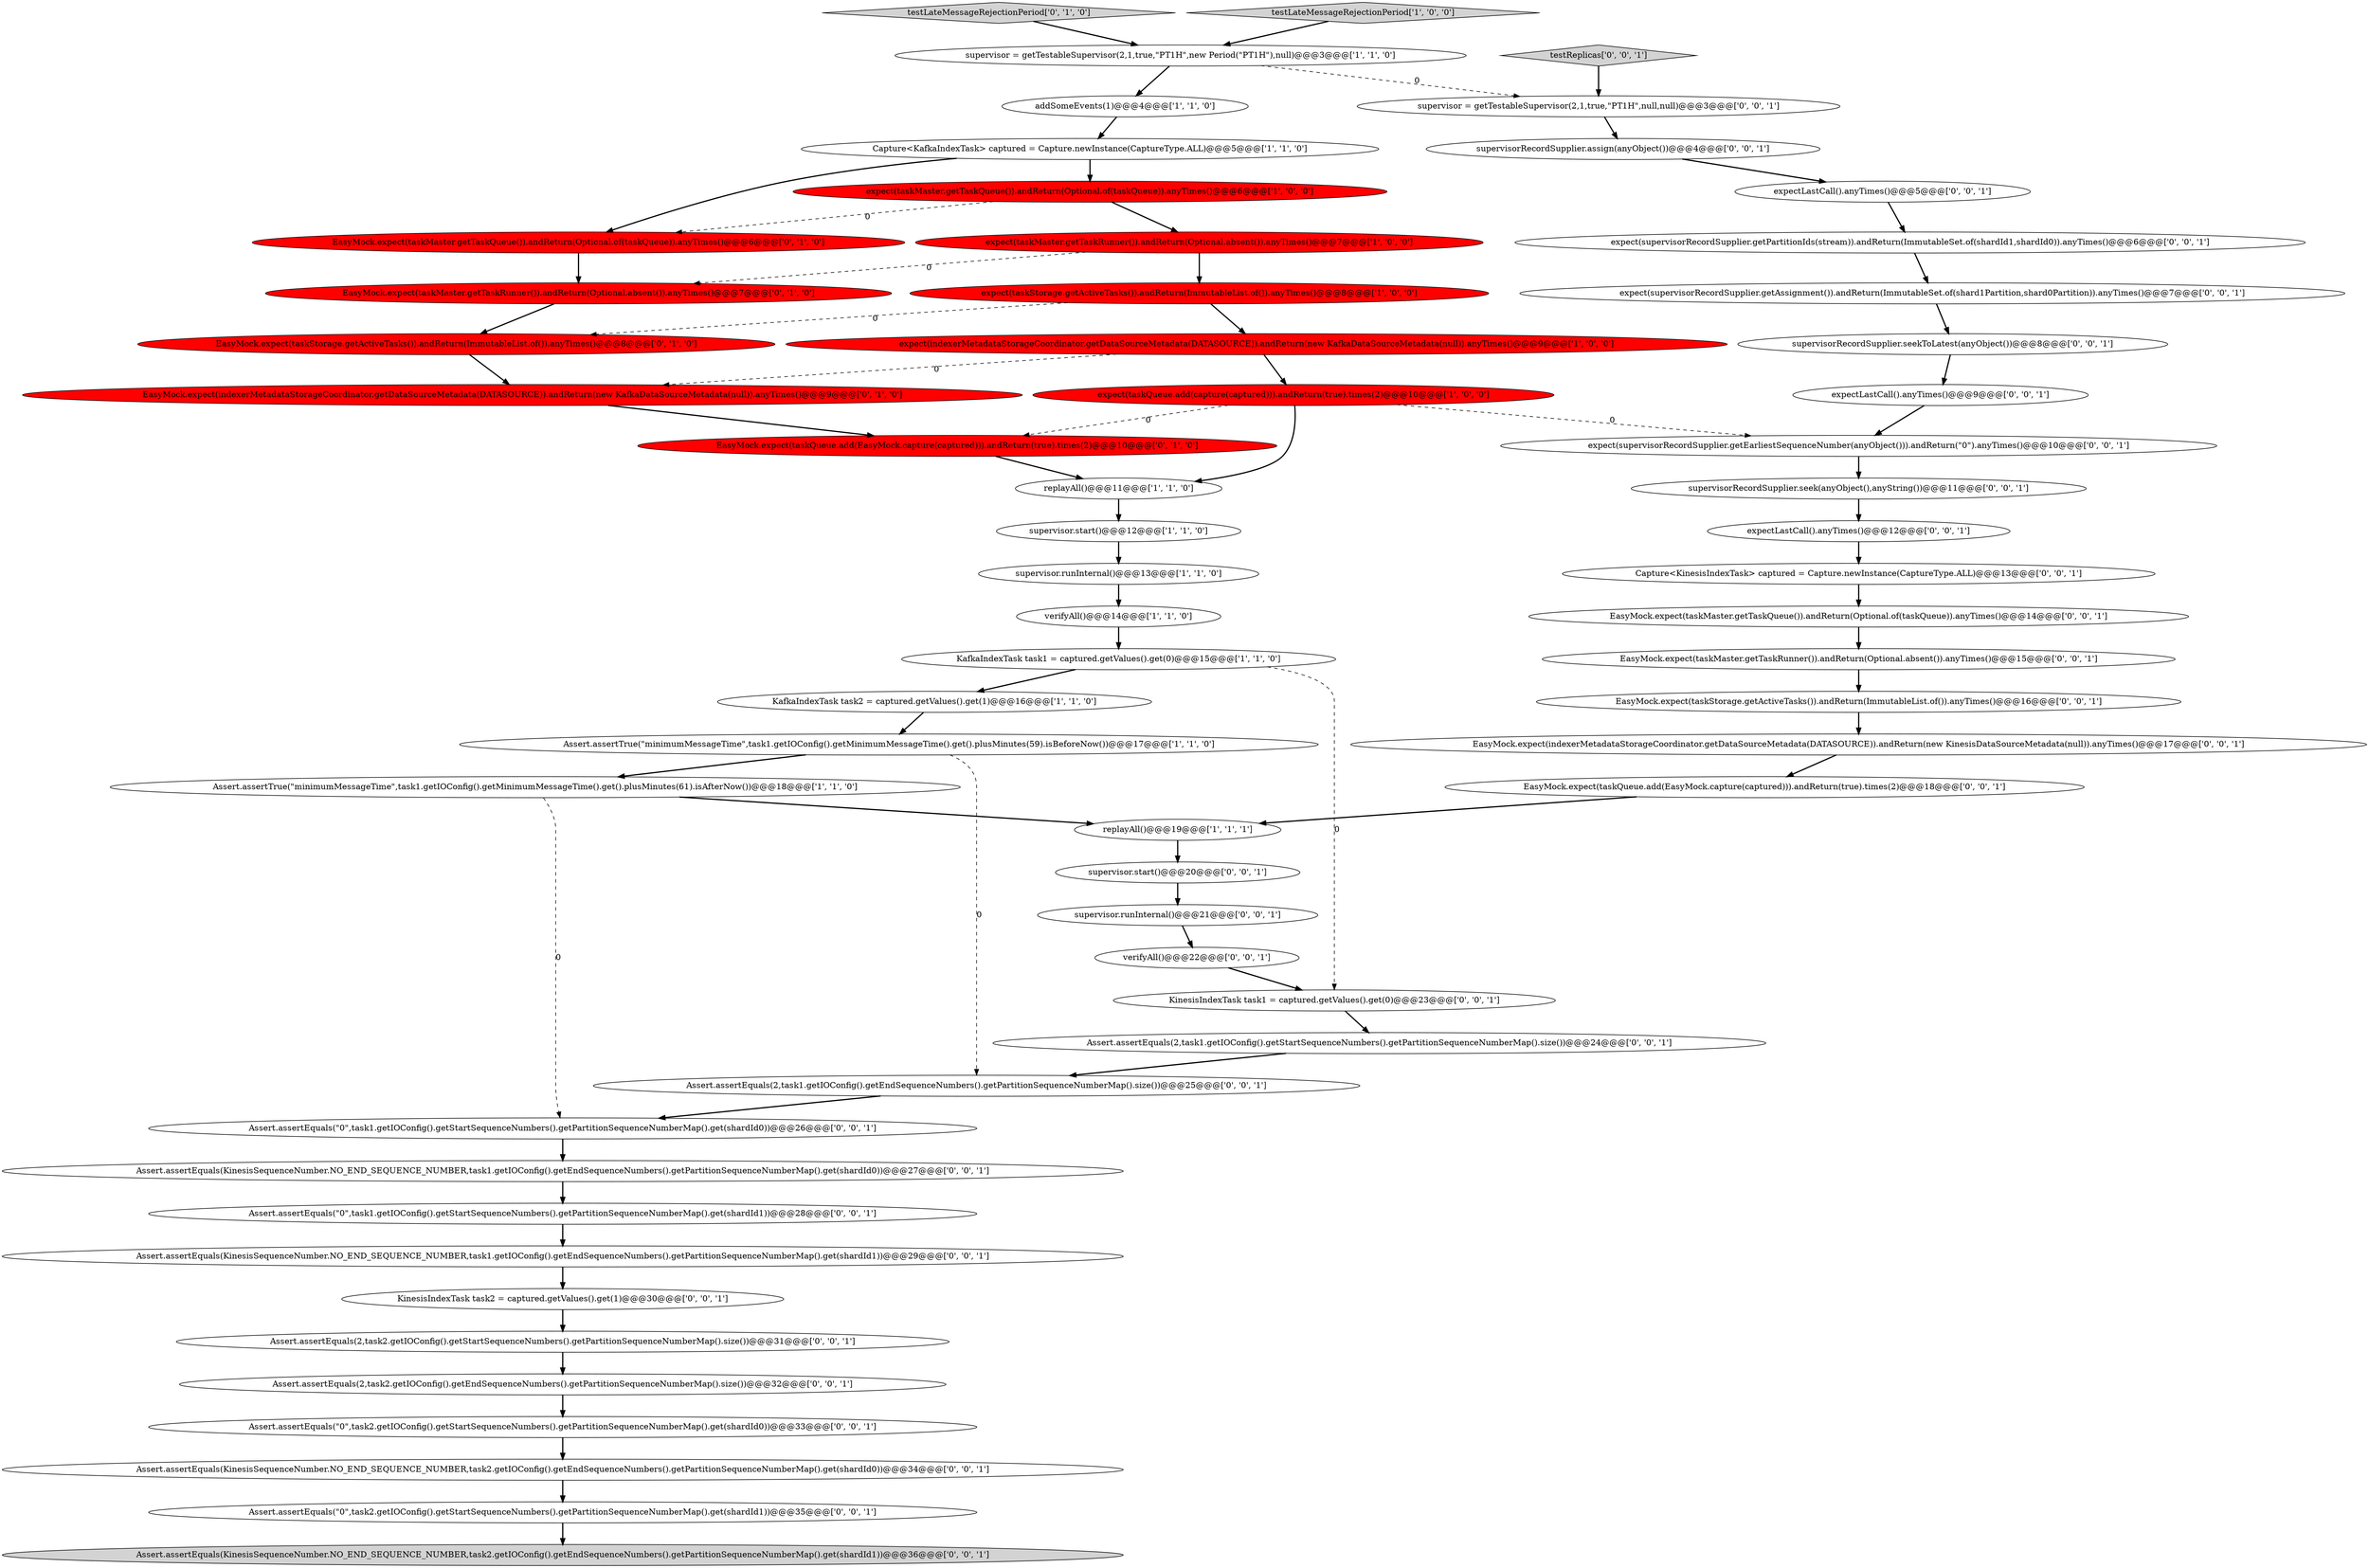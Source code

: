 digraph {
23 [style = filled, label = "testLateMessageRejectionPeriod['0', '1', '0']", fillcolor = lightgray, shape = diamond image = "AAA0AAABBB2BBB"];
49 [style = filled, label = "Assert.assertEquals(2,task2.getIOConfig().getEndSequenceNumbers().getPartitionSequenceNumberMap().size())@@@32@@@['0', '0', '1']", fillcolor = white, shape = ellipse image = "AAA0AAABBB3BBB"];
31 [style = filled, label = "EasyMock.expect(taskStorage.getActiveTasks()).andReturn(ImmutableList.of()).anyTimes()@@@16@@@['0', '0', '1']", fillcolor = white, shape = ellipse image = "AAA0AAABBB3BBB"];
38 [style = filled, label = "expectLastCall().anyTimes()@@@12@@@['0', '0', '1']", fillcolor = white, shape = ellipse image = "AAA0AAABBB3BBB"];
24 [style = filled, label = "EasyMock.expect(taskMaster.getTaskQueue()).andReturn(Optional.of(taskQueue)).anyTimes()@@@14@@@['0', '0', '1']", fillcolor = white, shape = ellipse image = "AAA0AAABBB3BBB"];
20 [style = filled, label = "EasyMock.expect(taskMaster.getTaskRunner()).andReturn(Optional.absent()).anyTimes()@@@7@@@['0', '1', '0']", fillcolor = red, shape = ellipse image = "AAA1AAABBB2BBB"];
7 [style = filled, label = "testLateMessageRejectionPeriod['1', '0', '0']", fillcolor = lightgray, shape = diamond image = "AAA0AAABBB1BBB"];
51 [style = filled, label = "testReplicas['0', '0', '1']", fillcolor = lightgray, shape = diamond image = "AAA0AAABBB3BBB"];
52 [style = filled, label = "KinesisIndexTask task2 = captured.getValues().get(1)@@@30@@@['0', '0', '1']", fillcolor = white, shape = ellipse image = "AAA0AAABBB3BBB"];
36 [style = filled, label = "supervisorRecordSupplier.assign(anyObject())@@@4@@@['0', '0', '1']", fillcolor = white, shape = ellipse image = "AAA0AAABBB3BBB"];
55 [style = filled, label = "Assert.assertEquals(KinesisSequenceNumber.NO_END_SEQUENCE_NUMBER,task1.getIOConfig().getEndSequenceNumbers().getPartitionSequenceNumberMap().get(shardId1))@@@29@@@['0', '0', '1']", fillcolor = white, shape = ellipse image = "AAA0AAABBB3BBB"];
45 [style = filled, label = "supervisorRecordSupplier.seek(anyObject(),anyString())@@@11@@@['0', '0', '1']", fillcolor = white, shape = ellipse image = "AAA0AAABBB3BBB"];
2 [style = filled, label = "expect(taskStorage.getActiveTasks()).andReturn(ImmutableList.of()).anyTimes()@@@8@@@['1', '0', '0']", fillcolor = red, shape = ellipse image = "AAA1AAABBB1BBB"];
41 [style = filled, label = "Assert.assertEquals(\"0\",task1.getIOConfig().getStartSequenceNumbers().getPartitionSequenceNumberMap().get(shardId0))@@@26@@@['0', '0', '1']", fillcolor = white, shape = ellipse image = "AAA0AAABBB3BBB"];
22 [style = filled, label = "EasyMock.expect(taskQueue.add(EasyMock.capture(captured))).andReturn(true).times(2)@@@10@@@['0', '1', '0']", fillcolor = red, shape = ellipse image = "AAA1AAABBB2BBB"];
5 [style = filled, label = "Assert.assertTrue(\"minimumMessageTime\",task1.getIOConfig().getMinimumMessageTime().get().plusMinutes(59).isBeforeNow())@@@17@@@['1', '1', '0']", fillcolor = white, shape = ellipse image = "AAA0AAABBB1BBB"];
16 [style = filled, label = "supervisor = getTestableSupervisor(2,1,true,\"PT1H\",new Period(\"PT1H\"),null)@@@3@@@['1', '1', '0']", fillcolor = white, shape = ellipse image = "AAA0AAABBB1BBB"];
12 [style = filled, label = "supervisor.start()@@@12@@@['1', '1', '0']", fillcolor = white, shape = ellipse image = "AAA0AAABBB1BBB"];
18 [style = filled, label = "EasyMock.expect(indexerMetadataStorageCoordinator.getDataSourceMetadata(DATASOURCE)).andReturn(new KafkaDataSourceMetadata(null)).anyTimes()@@@9@@@['0', '1', '0']", fillcolor = red, shape = ellipse image = "AAA1AAABBB2BBB"];
27 [style = filled, label = "supervisor.start()@@@20@@@['0', '0', '1']", fillcolor = white, shape = ellipse image = "AAA0AAABBB3BBB"];
4 [style = filled, label = "KafkaIndexTask task1 = captured.getValues().get(0)@@@15@@@['1', '1', '0']", fillcolor = white, shape = ellipse image = "AAA0AAABBB1BBB"];
33 [style = filled, label = "verifyAll()@@@22@@@['0', '0', '1']", fillcolor = white, shape = ellipse image = "AAA0AAABBB3BBB"];
54 [style = filled, label = "EasyMock.expect(taskQueue.add(EasyMock.capture(captured))).andReturn(true).times(2)@@@18@@@['0', '0', '1']", fillcolor = white, shape = ellipse image = "AAA0AAABBB3BBB"];
39 [style = filled, label = "Assert.assertEquals(2,task2.getIOConfig().getStartSequenceNumbers().getPartitionSequenceNumberMap().size())@@@31@@@['0', '0', '1']", fillcolor = white, shape = ellipse image = "AAA0AAABBB3BBB"];
3 [style = filled, label = "expect(indexerMetadataStorageCoordinator.getDataSourceMetadata(DATASOURCE)).andReturn(new KafkaDataSourceMetadata(null)).anyTimes()@@@9@@@['1', '0', '0']", fillcolor = red, shape = ellipse image = "AAA1AAABBB1BBB"];
47 [style = filled, label = "expect(supervisorRecordSupplier.getPartitionIds(stream)).andReturn(ImmutableSet.of(shardId1,shardId0)).anyTimes()@@@6@@@['0', '0', '1']", fillcolor = white, shape = ellipse image = "AAA0AAABBB3BBB"];
42 [style = filled, label = "Assert.assertEquals(\"0\",task2.getIOConfig().getStartSequenceNumbers().getPartitionSequenceNumberMap().get(shardId0))@@@33@@@['0', '0', '1']", fillcolor = white, shape = ellipse image = "AAA0AAABBB3BBB"];
19 [style = filled, label = "EasyMock.expect(taskMaster.getTaskQueue()).andReturn(Optional.of(taskQueue)).anyTimes()@@@6@@@['0', '1', '0']", fillcolor = red, shape = ellipse image = "AAA1AAABBB2BBB"];
57 [style = filled, label = "expectLastCall().anyTimes()@@@9@@@['0', '0', '1']", fillcolor = white, shape = ellipse image = "AAA0AAABBB3BBB"];
21 [style = filled, label = "EasyMock.expect(taskStorage.getActiveTasks()).andReturn(ImmutableList.of()).anyTimes()@@@8@@@['0', '1', '0']", fillcolor = red, shape = ellipse image = "AAA1AAABBB2BBB"];
26 [style = filled, label = "Assert.assertEquals(KinesisSequenceNumber.NO_END_SEQUENCE_NUMBER,task1.getIOConfig().getEndSequenceNumbers().getPartitionSequenceNumberMap().get(shardId0))@@@27@@@['0', '0', '1']", fillcolor = white, shape = ellipse image = "AAA0AAABBB3BBB"];
15 [style = filled, label = "replayAll()@@@11@@@['1', '1', '0']", fillcolor = white, shape = ellipse image = "AAA0AAABBB1BBB"];
50 [style = filled, label = "Assert.assertEquals(2,task1.getIOConfig().getStartSequenceNumbers().getPartitionSequenceNumberMap().size())@@@24@@@['0', '0', '1']", fillcolor = white, shape = ellipse image = "AAA0AAABBB3BBB"];
25 [style = filled, label = "Assert.assertEquals(\"0\",task2.getIOConfig().getStartSequenceNumbers().getPartitionSequenceNumberMap().get(shardId1))@@@35@@@['0', '0', '1']", fillcolor = white, shape = ellipse image = "AAA0AAABBB3BBB"];
34 [style = filled, label = "supervisor.runInternal()@@@21@@@['0', '0', '1']", fillcolor = white, shape = ellipse image = "AAA0AAABBB3BBB"];
17 [style = filled, label = "KafkaIndexTask task2 = captured.getValues().get(1)@@@16@@@['1', '1', '0']", fillcolor = white, shape = ellipse image = "AAA0AAABBB1BBB"];
8 [style = filled, label = "addSomeEvents(1)@@@4@@@['1', '1', '0']", fillcolor = white, shape = ellipse image = "AAA0AAABBB1BBB"];
43 [style = filled, label = "Assert.assertEquals(KinesisSequenceNumber.NO_END_SEQUENCE_NUMBER,task2.getIOConfig().getEndSequenceNumbers().getPartitionSequenceNumberMap().get(shardId1))@@@36@@@['0', '0', '1']", fillcolor = lightgray, shape = ellipse image = "AAA0AAABBB3BBB"];
14 [style = filled, label = "Assert.assertTrue(\"minimumMessageTime\",task1.getIOConfig().getMinimumMessageTime().get().plusMinutes(61).isAfterNow())@@@18@@@['1', '1', '0']", fillcolor = white, shape = ellipse image = "AAA0AAABBB1BBB"];
40 [style = filled, label = "Capture<KinesisIndexTask> captured = Capture.newInstance(CaptureType.ALL)@@@13@@@['0', '0', '1']", fillcolor = white, shape = ellipse image = "AAA0AAABBB3BBB"];
44 [style = filled, label = "Assert.assertEquals(KinesisSequenceNumber.NO_END_SEQUENCE_NUMBER,task2.getIOConfig().getEndSequenceNumbers().getPartitionSequenceNumberMap().get(shardId0))@@@34@@@['0', '0', '1']", fillcolor = white, shape = ellipse image = "AAA0AAABBB3BBB"];
56 [style = filled, label = "supervisorRecordSupplier.seekToLatest(anyObject())@@@8@@@['0', '0', '1']", fillcolor = white, shape = ellipse image = "AAA0AAABBB3BBB"];
53 [style = filled, label = "EasyMock.expect(taskMaster.getTaskRunner()).andReturn(Optional.absent()).anyTimes()@@@15@@@['0', '0', '1']", fillcolor = white, shape = ellipse image = "AAA0AAABBB3BBB"];
48 [style = filled, label = "KinesisIndexTask task1 = captured.getValues().get(0)@@@23@@@['0', '0', '1']", fillcolor = white, shape = ellipse image = "AAA0AAABBB3BBB"];
1 [style = filled, label = "replayAll()@@@19@@@['1', '1', '1']", fillcolor = white, shape = ellipse image = "AAA0AAABBB1BBB"];
6 [style = filled, label = "expect(taskMaster.getTaskRunner()).andReturn(Optional.absent()).anyTimes()@@@7@@@['1', '0', '0']", fillcolor = red, shape = ellipse image = "AAA1AAABBB1BBB"];
11 [style = filled, label = "Capture<KafkaIndexTask> captured = Capture.newInstance(CaptureType.ALL)@@@5@@@['1', '1', '0']", fillcolor = white, shape = ellipse image = "AAA0AAABBB1BBB"];
37 [style = filled, label = "Assert.assertEquals(\"0\",task1.getIOConfig().getStartSequenceNumbers().getPartitionSequenceNumberMap().get(shardId1))@@@28@@@['0', '0', '1']", fillcolor = white, shape = ellipse image = "AAA0AAABBB3BBB"];
28 [style = filled, label = "EasyMock.expect(indexerMetadataStorageCoordinator.getDataSourceMetadata(DATASOURCE)).andReturn(new KinesisDataSourceMetadata(null)).anyTimes()@@@17@@@['0', '0', '1']", fillcolor = white, shape = ellipse image = "AAA0AAABBB3BBB"];
13 [style = filled, label = "verifyAll()@@@14@@@['1', '1', '0']", fillcolor = white, shape = ellipse image = "AAA0AAABBB1BBB"];
0 [style = filled, label = "expect(taskQueue.add(capture(captured))).andReturn(true).times(2)@@@10@@@['1', '0', '0']", fillcolor = red, shape = ellipse image = "AAA1AAABBB1BBB"];
9 [style = filled, label = "expect(taskMaster.getTaskQueue()).andReturn(Optional.of(taskQueue)).anyTimes()@@@6@@@['1', '0', '0']", fillcolor = red, shape = ellipse image = "AAA1AAABBB1BBB"];
10 [style = filled, label = "supervisor.runInternal()@@@13@@@['1', '1', '0']", fillcolor = white, shape = ellipse image = "AAA0AAABBB1BBB"];
30 [style = filled, label = "Assert.assertEquals(2,task1.getIOConfig().getEndSequenceNumbers().getPartitionSequenceNumberMap().size())@@@25@@@['0', '0', '1']", fillcolor = white, shape = ellipse image = "AAA0AAABBB3BBB"];
32 [style = filled, label = "expect(supervisorRecordSupplier.getAssignment()).andReturn(ImmutableSet.of(shard1Partition,shard0Partition)).anyTimes()@@@7@@@['0', '0', '1']", fillcolor = white, shape = ellipse image = "AAA0AAABBB3BBB"];
35 [style = filled, label = "expect(supervisorRecordSupplier.getEarliestSequenceNumber(anyObject())).andReturn(\"0\").anyTimes()@@@10@@@['0', '0', '1']", fillcolor = white, shape = ellipse image = "AAA0AAABBB3BBB"];
46 [style = filled, label = "supervisor = getTestableSupervisor(2,1,true,\"PT1H\",null,null)@@@3@@@['0', '0', '1']", fillcolor = white, shape = ellipse image = "AAA0AAABBB3BBB"];
29 [style = filled, label = "expectLastCall().anyTimes()@@@5@@@['0', '0', '1']", fillcolor = white, shape = ellipse image = "AAA0AAABBB3BBB"];
32->56 [style = bold, label=""];
49->42 [style = bold, label=""];
17->5 [style = bold, label=""];
23->16 [style = bold, label=""];
52->39 [style = bold, label=""];
30->41 [style = bold, label=""];
22->15 [style = bold, label=""];
54->1 [style = bold, label=""];
4->17 [style = bold, label=""];
16->8 [style = bold, label=""];
6->20 [style = dashed, label="0"];
36->29 [style = bold, label=""];
19->20 [style = bold, label=""];
2->3 [style = bold, label=""];
50->30 [style = bold, label=""];
3->18 [style = dashed, label="0"];
34->33 [style = bold, label=""];
1->27 [style = bold, label=""];
28->54 [style = bold, label=""];
48->50 [style = bold, label=""];
46->36 [style = bold, label=""];
25->43 [style = bold, label=""];
5->14 [style = bold, label=""];
56->57 [style = bold, label=""];
11->19 [style = bold, label=""];
53->31 [style = bold, label=""];
11->9 [style = bold, label=""];
37->55 [style = bold, label=""];
0->22 [style = dashed, label="0"];
51->46 [style = bold, label=""];
21->18 [style = bold, label=""];
0->15 [style = bold, label=""];
14->1 [style = bold, label=""];
3->0 [style = bold, label=""];
9->6 [style = bold, label=""];
16->46 [style = dashed, label="0"];
14->41 [style = dashed, label="0"];
6->2 [style = bold, label=""];
20->21 [style = bold, label=""];
9->19 [style = dashed, label="0"];
12->10 [style = bold, label=""];
18->22 [style = bold, label=""];
47->32 [style = bold, label=""];
27->34 [style = bold, label=""];
42->44 [style = bold, label=""];
10->13 [style = bold, label=""];
2->21 [style = dashed, label="0"];
45->38 [style = bold, label=""];
7->16 [style = bold, label=""];
33->48 [style = bold, label=""];
39->49 [style = bold, label=""];
35->45 [style = bold, label=""];
40->24 [style = bold, label=""];
26->37 [style = bold, label=""];
44->25 [style = bold, label=""];
15->12 [style = bold, label=""];
41->26 [style = bold, label=""];
31->28 [style = bold, label=""];
0->35 [style = dashed, label="0"];
55->52 [style = bold, label=""];
38->40 [style = bold, label=""];
4->48 [style = dashed, label="0"];
8->11 [style = bold, label=""];
24->53 [style = bold, label=""];
57->35 [style = bold, label=""];
5->30 [style = dashed, label="0"];
13->4 [style = bold, label=""];
29->47 [style = bold, label=""];
}
